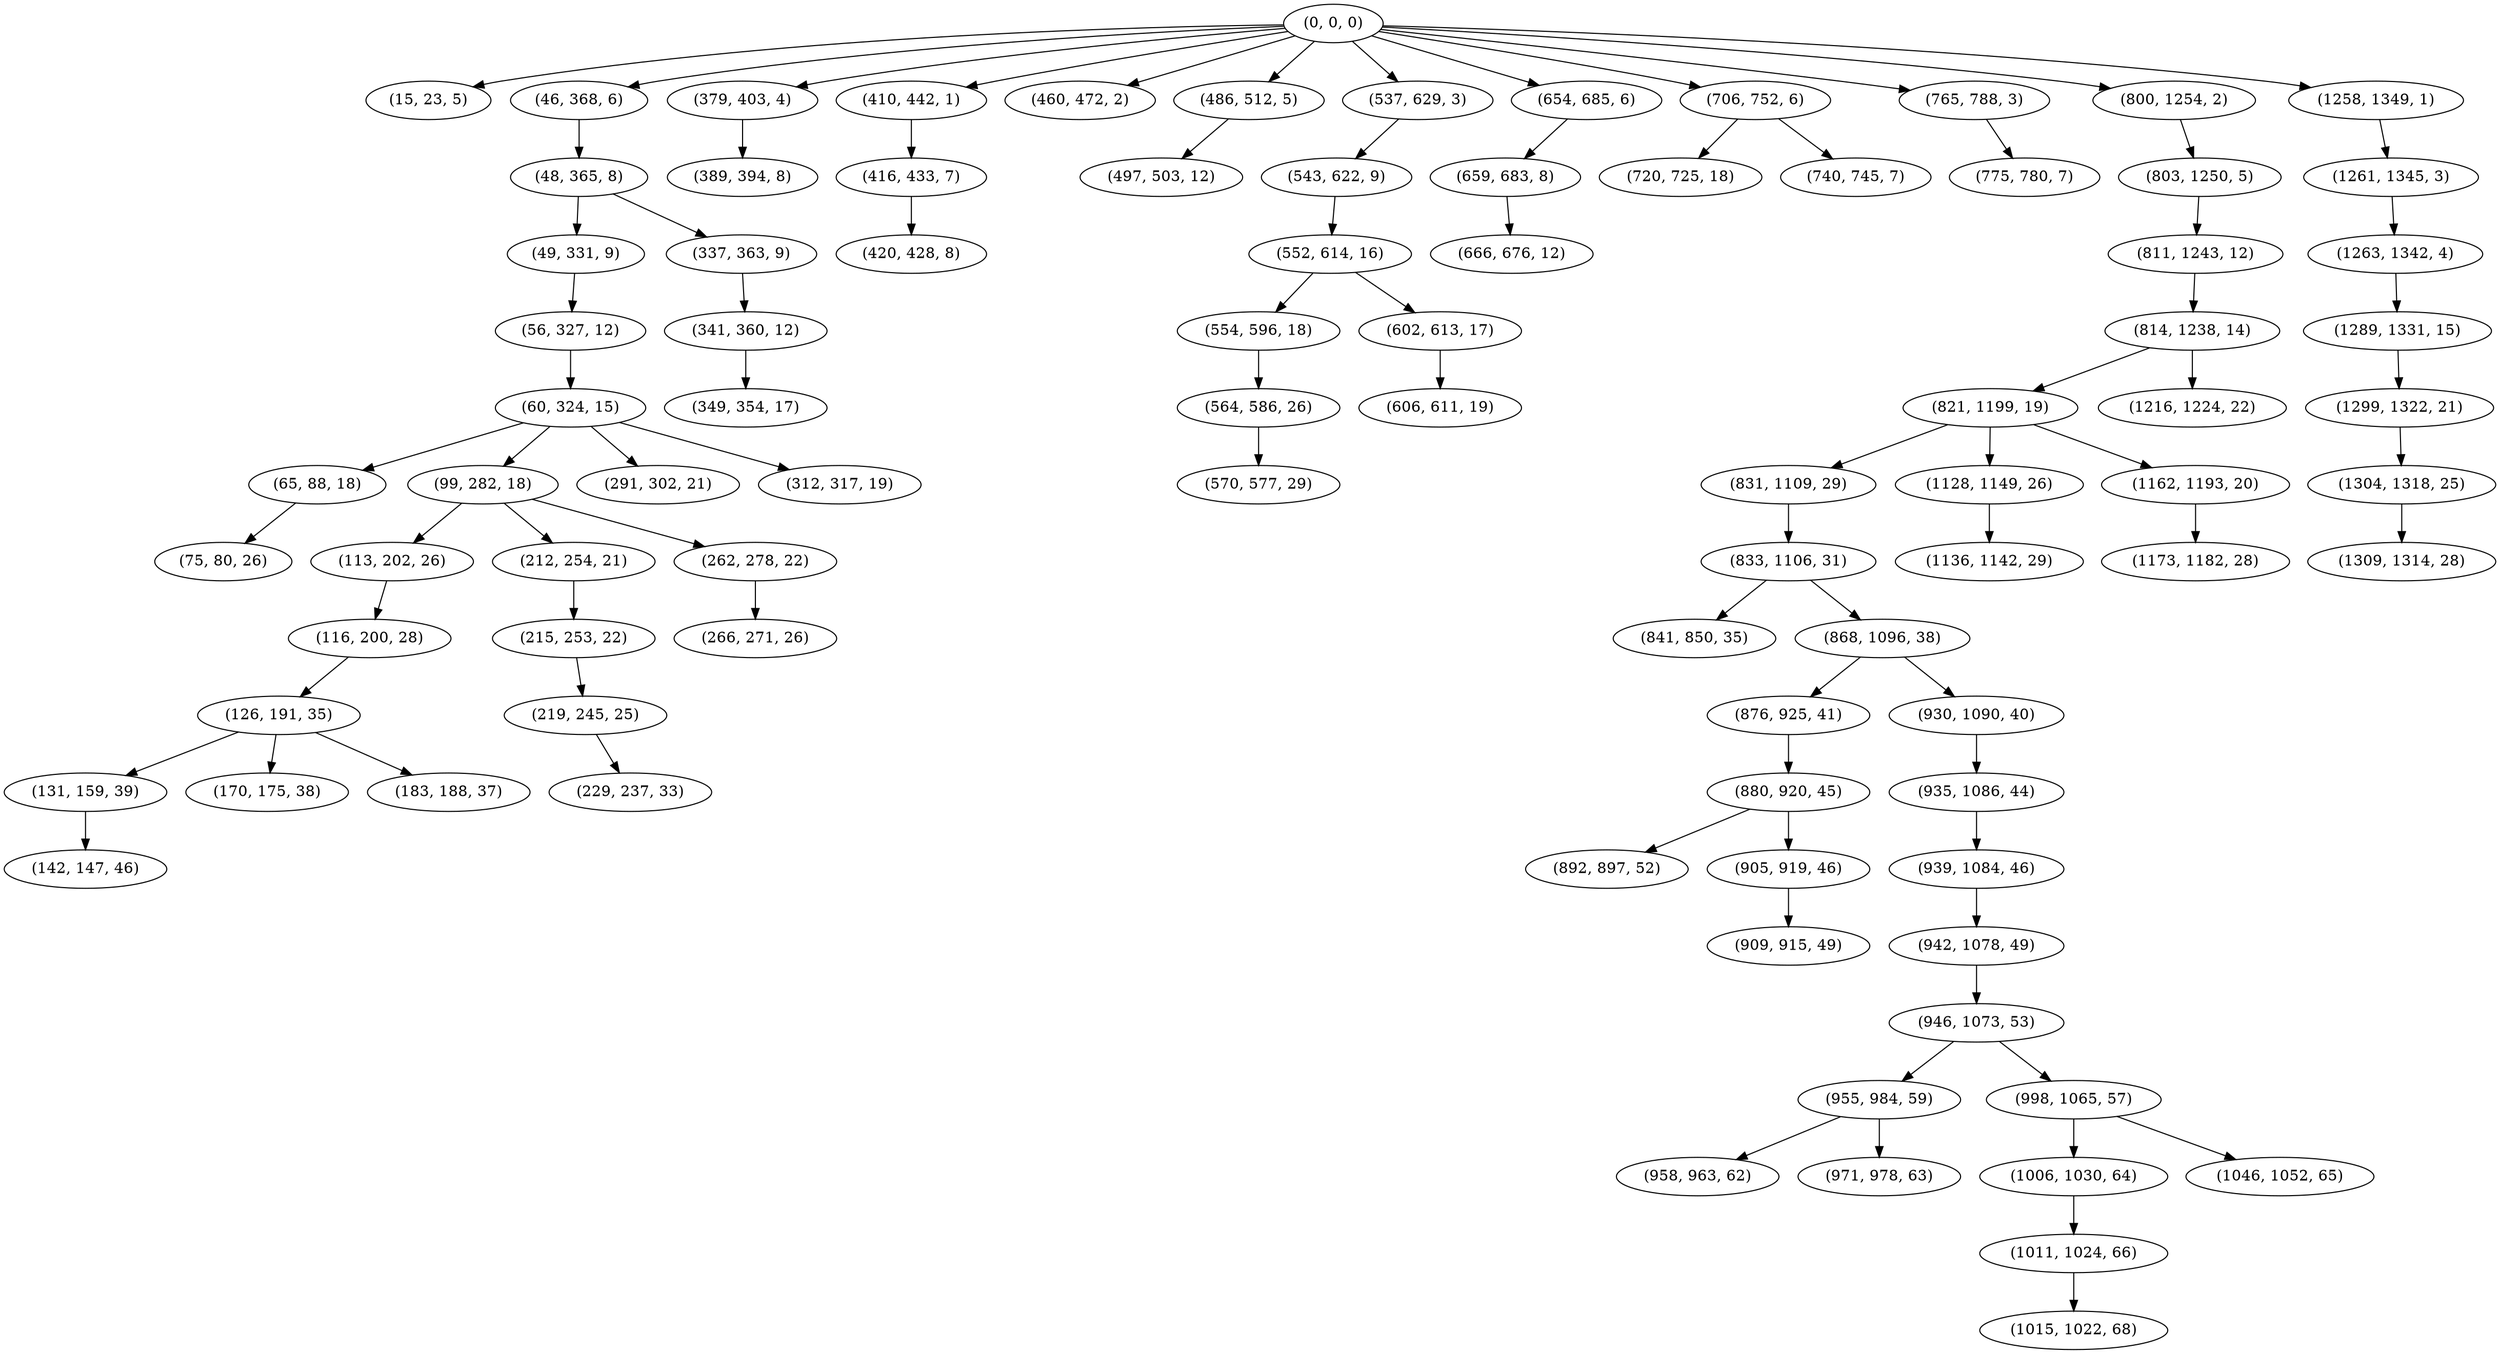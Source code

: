 digraph tree {
    "(0, 0, 0)";
    "(15, 23, 5)";
    "(46, 368, 6)";
    "(48, 365, 8)";
    "(49, 331, 9)";
    "(56, 327, 12)";
    "(60, 324, 15)";
    "(65, 88, 18)";
    "(75, 80, 26)";
    "(99, 282, 18)";
    "(113, 202, 26)";
    "(116, 200, 28)";
    "(126, 191, 35)";
    "(131, 159, 39)";
    "(142, 147, 46)";
    "(170, 175, 38)";
    "(183, 188, 37)";
    "(212, 254, 21)";
    "(215, 253, 22)";
    "(219, 245, 25)";
    "(229, 237, 33)";
    "(262, 278, 22)";
    "(266, 271, 26)";
    "(291, 302, 21)";
    "(312, 317, 19)";
    "(337, 363, 9)";
    "(341, 360, 12)";
    "(349, 354, 17)";
    "(379, 403, 4)";
    "(389, 394, 8)";
    "(410, 442, 1)";
    "(416, 433, 7)";
    "(420, 428, 8)";
    "(460, 472, 2)";
    "(486, 512, 5)";
    "(497, 503, 12)";
    "(537, 629, 3)";
    "(543, 622, 9)";
    "(552, 614, 16)";
    "(554, 596, 18)";
    "(564, 586, 26)";
    "(570, 577, 29)";
    "(602, 613, 17)";
    "(606, 611, 19)";
    "(654, 685, 6)";
    "(659, 683, 8)";
    "(666, 676, 12)";
    "(706, 752, 6)";
    "(720, 725, 18)";
    "(740, 745, 7)";
    "(765, 788, 3)";
    "(775, 780, 7)";
    "(800, 1254, 2)";
    "(803, 1250, 5)";
    "(811, 1243, 12)";
    "(814, 1238, 14)";
    "(821, 1199, 19)";
    "(831, 1109, 29)";
    "(833, 1106, 31)";
    "(841, 850, 35)";
    "(868, 1096, 38)";
    "(876, 925, 41)";
    "(880, 920, 45)";
    "(892, 897, 52)";
    "(905, 919, 46)";
    "(909, 915, 49)";
    "(930, 1090, 40)";
    "(935, 1086, 44)";
    "(939, 1084, 46)";
    "(942, 1078, 49)";
    "(946, 1073, 53)";
    "(955, 984, 59)";
    "(958, 963, 62)";
    "(971, 978, 63)";
    "(998, 1065, 57)";
    "(1006, 1030, 64)";
    "(1011, 1024, 66)";
    "(1015, 1022, 68)";
    "(1046, 1052, 65)";
    "(1128, 1149, 26)";
    "(1136, 1142, 29)";
    "(1162, 1193, 20)";
    "(1173, 1182, 28)";
    "(1216, 1224, 22)";
    "(1258, 1349, 1)";
    "(1261, 1345, 3)";
    "(1263, 1342, 4)";
    "(1289, 1331, 15)";
    "(1299, 1322, 21)";
    "(1304, 1318, 25)";
    "(1309, 1314, 28)";
    "(0, 0, 0)" -> "(15, 23, 5)";
    "(0, 0, 0)" -> "(46, 368, 6)";
    "(0, 0, 0)" -> "(379, 403, 4)";
    "(0, 0, 0)" -> "(410, 442, 1)";
    "(0, 0, 0)" -> "(460, 472, 2)";
    "(0, 0, 0)" -> "(486, 512, 5)";
    "(0, 0, 0)" -> "(537, 629, 3)";
    "(0, 0, 0)" -> "(654, 685, 6)";
    "(0, 0, 0)" -> "(706, 752, 6)";
    "(0, 0, 0)" -> "(765, 788, 3)";
    "(0, 0, 0)" -> "(800, 1254, 2)";
    "(0, 0, 0)" -> "(1258, 1349, 1)";
    "(46, 368, 6)" -> "(48, 365, 8)";
    "(48, 365, 8)" -> "(49, 331, 9)";
    "(48, 365, 8)" -> "(337, 363, 9)";
    "(49, 331, 9)" -> "(56, 327, 12)";
    "(56, 327, 12)" -> "(60, 324, 15)";
    "(60, 324, 15)" -> "(65, 88, 18)";
    "(60, 324, 15)" -> "(99, 282, 18)";
    "(60, 324, 15)" -> "(291, 302, 21)";
    "(60, 324, 15)" -> "(312, 317, 19)";
    "(65, 88, 18)" -> "(75, 80, 26)";
    "(99, 282, 18)" -> "(113, 202, 26)";
    "(99, 282, 18)" -> "(212, 254, 21)";
    "(99, 282, 18)" -> "(262, 278, 22)";
    "(113, 202, 26)" -> "(116, 200, 28)";
    "(116, 200, 28)" -> "(126, 191, 35)";
    "(126, 191, 35)" -> "(131, 159, 39)";
    "(126, 191, 35)" -> "(170, 175, 38)";
    "(126, 191, 35)" -> "(183, 188, 37)";
    "(131, 159, 39)" -> "(142, 147, 46)";
    "(212, 254, 21)" -> "(215, 253, 22)";
    "(215, 253, 22)" -> "(219, 245, 25)";
    "(219, 245, 25)" -> "(229, 237, 33)";
    "(262, 278, 22)" -> "(266, 271, 26)";
    "(337, 363, 9)" -> "(341, 360, 12)";
    "(341, 360, 12)" -> "(349, 354, 17)";
    "(379, 403, 4)" -> "(389, 394, 8)";
    "(410, 442, 1)" -> "(416, 433, 7)";
    "(416, 433, 7)" -> "(420, 428, 8)";
    "(486, 512, 5)" -> "(497, 503, 12)";
    "(537, 629, 3)" -> "(543, 622, 9)";
    "(543, 622, 9)" -> "(552, 614, 16)";
    "(552, 614, 16)" -> "(554, 596, 18)";
    "(552, 614, 16)" -> "(602, 613, 17)";
    "(554, 596, 18)" -> "(564, 586, 26)";
    "(564, 586, 26)" -> "(570, 577, 29)";
    "(602, 613, 17)" -> "(606, 611, 19)";
    "(654, 685, 6)" -> "(659, 683, 8)";
    "(659, 683, 8)" -> "(666, 676, 12)";
    "(706, 752, 6)" -> "(720, 725, 18)";
    "(706, 752, 6)" -> "(740, 745, 7)";
    "(765, 788, 3)" -> "(775, 780, 7)";
    "(800, 1254, 2)" -> "(803, 1250, 5)";
    "(803, 1250, 5)" -> "(811, 1243, 12)";
    "(811, 1243, 12)" -> "(814, 1238, 14)";
    "(814, 1238, 14)" -> "(821, 1199, 19)";
    "(814, 1238, 14)" -> "(1216, 1224, 22)";
    "(821, 1199, 19)" -> "(831, 1109, 29)";
    "(821, 1199, 19)" -> "(1128, 1149, 26)";
    "(821, 1199, 19)" -> "(1162, 1193, 20)";
    "(831, 1109, 29)" -> "(833, 1106, 31)";
    "(833, 1106, 31)" -> "(841, 850, 35)";
    "(833, 1106, 31)" -> "(868, 1096, 38)";
    "(868, 1096, 38)" -> "(876, 925, 41)";
    "(868, 1096, 38)" -> "(930, 1090, 40)";
    "(876, 925, 41)" -> "(880, 920, 45)";
    "(880, 920, 45)" -> "(892, 897, 52)";
    "(880, 920, 45)" -> "(905, 919, 46)";
    "(905, 919, 46)" -> "(909, 915, 49)";
    "(930, 1090, 40)" -> "(935, 1086, 44)";
    "(935, 1086, 44)" -> "(939, 1084, 46)";
    "(939, 1084, 46)" -> "(942, 1078, 49)";
    "(942, 1078, 49)" -> "(946, 1073, 53)";
    "(946, 1073, 53)" -> "(955, 984, 59)";
    "(946, 1073, 53)" -> "(998, 1065, 57)";
    "(955, 984, 59)" -> "(958, 963, 62)";
    "(955, 984, 59)" -> "(971, 978, 63)";
    "(998, 1065, 57)" -> "(1006, 1030, 64)";
    "(998, 1065, 57)" -> "(1046, 1052, 65)";
    "(1006, 1030, 64)" -> "(1011, 1024, 66)";
    "(1011, 1024, 66)" -> "(1015, 1022, 68)";
    "(1128, 1149, 26)" -> "(1136, 1142, 29)";
    "(1162, 1193, 20)" -> "(1173, 1182, 28)";
    "(1258, 1349, 1)" -> "(1261, 1345, 3)";
    "(1261, 1345, 3)" -> "(1263, 1342, 4)";
    "(1263, 1342, 4)" -> "(1289, 1331, 15)";
    "(1289, 1331, 15)" -> "(1299, 1322, 21)";
    "(1299, 1322, 21)" -> "(1304, 1318, 25)";
    "(1304, 1318, 25)" -> "(1309, 1314, 28)";
}
